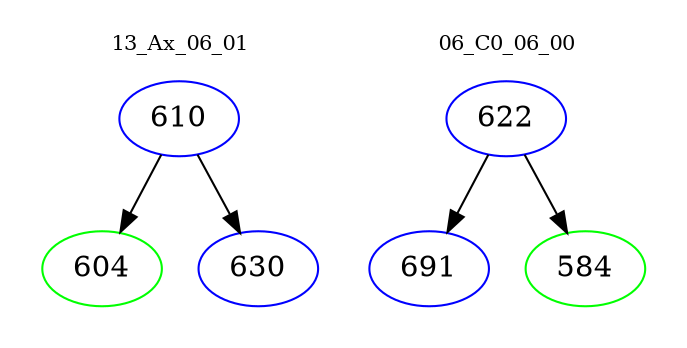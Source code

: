 digraph{
subgraph cluster_0 {
color = white
label = "13_Ax_06_01";
fontsize=10;
T0_610 [label="610", color="blue"]
T0_610 -> T0_604 [color="black"]
T0_604 [label="604", color="green"]
T0_610 -> T0_630 [color="black"]
T0_630 [label="630", color="blue"]
}
subgraph cluster_1 {
color = white
label = "06_C0_06_00";
fontsize=10;
T1_622 [label="622", color="blue"]
T1_622 -> T1_691 [color="black"]
T1_691 [label="691", color="blue"]
T1_622 -> T1_584 [color="black"]
T1_584 [label="584", color="green"]
}
}
